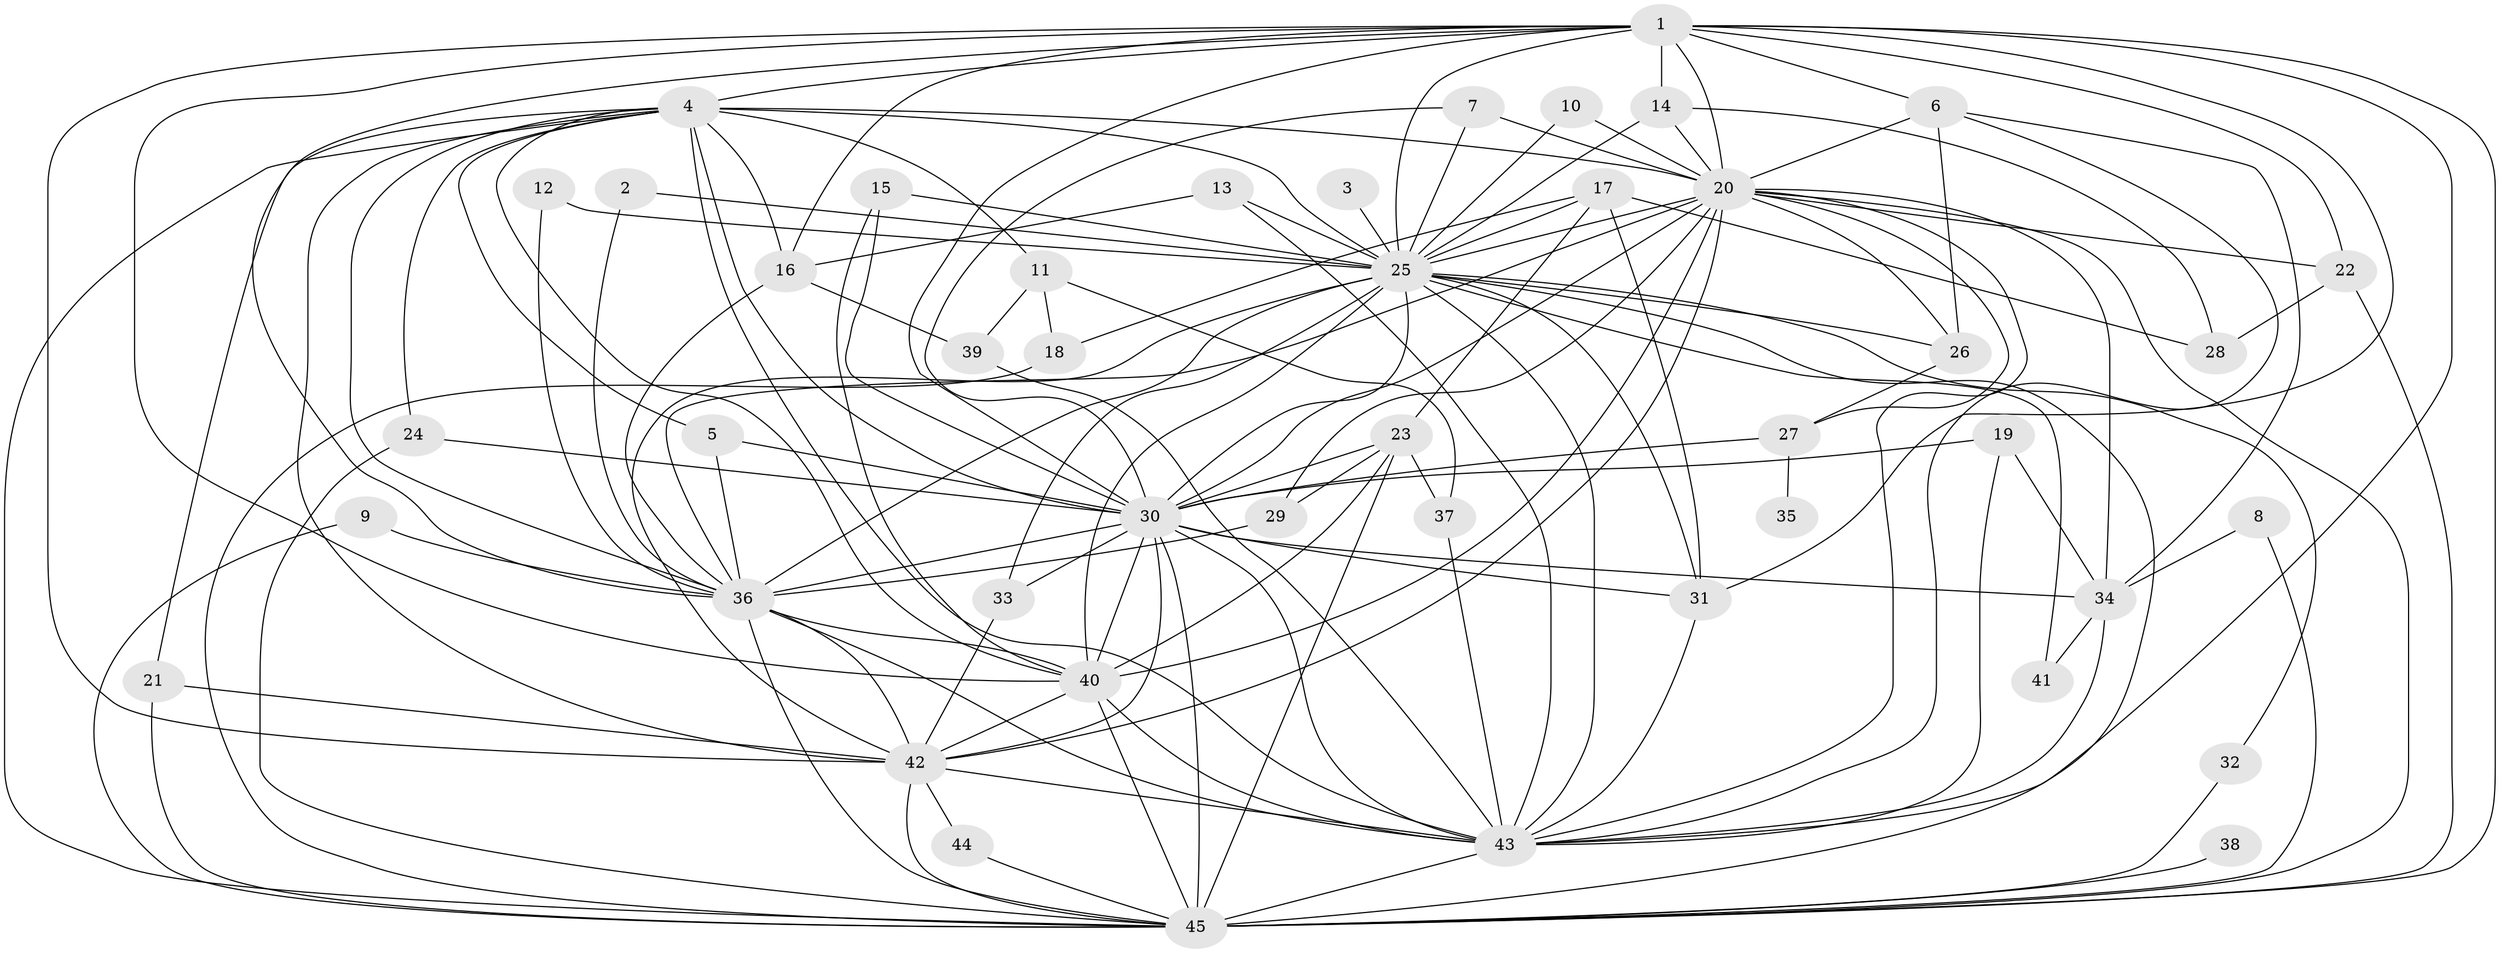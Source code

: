 // original degree distribution, {20: 0.022222222222222223, 19: 0.011111111111111112, 14: 0.022222222222222223, 23: 0.011111111111111112, 24: 0.011111111111111112, 18: 0.011111111111111112, 27: 0.011111111111111112, 22: 0.011111111111111112, 2: 0.5888888888888889, 3: 0.18888888888888888, 6: 0.022222222222222223, 5: 0.044444444444444446, 4: 0.03333333333333333, 8: 0.011111111111111112}
// Generated by graph-tools (version 1.1) at 2025/01/03/09/25 03:01:20]
// undirected, 45 vertices, 136 edges
graph export_dot {
graph [start="1"]
  node [color=gray90,style=filled];
  1;
  2;
  3;
  4;
  5;
  6;
  7;
  8;
  9;
  10;
  11;
  12;
  13;
  14;
  15;
  16;
  17;
  18;
  19;
  20;
  21;
  22;
  23;
  24;
  25;
  26;
  27;
  28;
  29;
  30;
  31;
  32;
  33;
  34;
  35;
  36;
  37;
  38;
  39;
  40;
  41;
  42;
  43;
  44;
  45;
  1 -- 4 [weight=2.0];
  1 -- 6 [weight=1.0];
  1 -- 14 [weight=1.0];
  1 -- 16 [weight=1.0];
  1 -- 20 [weight=2.0];
  1 -- 22 [weight=1.0];
  1 -- 25 [weight=2.0];
  1 -- 30 [weight=1.0];
  1 -- 31 [weight=1.0];
  1 -- 36 [weight=1.0];
  1 -- 40 [weight=1.0];
  1 -- 42 [weight=1.0];
  1 -- 43 [weight=2.0];
  1 -- 45 [weight=2.0];
  2 -- 25 [weight=1.0];
  2 -- 36 [weight=1.0];
  3 -- 25 [weight=1.0];
  4 -- 5 [weight=1.0];
  4 -- 11 [weight=2.0];
  4 -- 16 [weight=1.0];
  4 -- 20 [weight=1.0];
  4 -- 21 [weight=1.0];
  4 -- 24 [weight=1.0];
  4 -- 25 [weight=1.0];
  4 -- 30 [weight=1.0];
  4 -- 36 [weight=2.0];
  4 -- 40 [weight=1.0];
  4 -- 42 [weight=1.0];
  4 -- 43 [weight=1.0];
  4 -- 45 [weight=1.0];
  5 -- 30 [weight=1.0];
  5 -- 36 [weight=1.0];
  6 -- 20 [weight=1.0];
  6 -- 26 [weight=1.0];
  6 -- 34 [weight=1.0];
  6 -- 43 [weight=1.0];
  7 -- 20 [weight=1.0];
  7 -- 25 [weight=1.0];
  7 -- 30 [weight=1.0];
  8 -- 34 [weight=1.0];
  8 -- 45 [weight=1.0];
  9 -- 36 [weight=1.0];
  9 -- 45 [weight=1.0];
  10 -- 20 [weight=1.0];
  10 -- 25 [weight=1.0];
  11 -- 18 [weight=1.0];
  11 -- 37 [weight=1.0];
  11 -- 39 [weight=1.0];
  12 -- 25 [weight=1.0];
  12 -- 36 [weight=1.0];
  13 -- 16 [weight=1.0];
  13 -- 25 [weight=1.0];
  13 -- 43 [weight=1.0];
  14 -- 20 [weight=1.0];
  14 -- 25 [weight=1.0];
  14 -- 28 [weight=1.0];
  15 -- 25 [weight=1.0];
  15 -- 30 [weight=1.0];
  15 -- 40 [weight=1.0];
  16 -- 36 [weight=1.0];
  16 -- 39 [weight=1.0];
  17 -- 18 [weight=1.0];
  17 -- 23 [weight=1.0];
  17 -- 25 [weight=1.0];
  17 -- 28 [weight=1.0];
  17 -- 31 [weight=1.0];
  18 -- 45 [weight=1.0];
  19 -- 30 [weight=1.0];
  19 -- 34 [weight=1.0];
  19 -- 43 [weight=1.0];
  20 -- 22 [weight=1.0];
  20 -- 25 [weight=2.0];
  20 -- 26 [weight=1.0];
  20 -- 27 [weight=1.0];
  20 -- 29 [weight=1.0];
  20 -- 30 [weight=1.0];
  20 -- 34 [weight=1.0];
  20 -- 36 [weight=2.0];
  20 -- 40 [weight=2.0];
  20 -- 42 [weight=1.0];
  20 -- 43 [weight=1.0];
  20 -- 45 [weight=1.0];
  21 -- 42 [weight=1.0];
  21 -- 45 [weight=1.0];
  22 -- 28 [weight=1.0];
  22 -- 45 [weight=1.0];
  23 -- 29 [weight=1.0];
  23 -- 30 [weight=1.0];
  23 -- 37 [weight=1.0];
  23 -- 40 [weight=1.0];
  23 -- 45 [weight=1.0];
  24 -- 30 [weight=1.0];
  24 -- 45 [weight=1.0];
  25 -- 26 [weight=1.0];
  25 -- 30 [weight=2.0];
  25 -- 31 [weight=1.0];
  25 -- 32 [weight=1.0];
  25 -- 33 [weight=1.0];
  25 -- 36 [weight=1.0];
  25 -- 40 [weight=1.0];
  25 -- 41 [weight=1.0];
  25 -- 42 [weight=1.0];
  25 -- 43 [weight=1.0];
  25 -- 45 [weight=1.0];
  26 -- 27 [weight=1.0];
  27 -- 30 [weight=1.0];
  27 -- 35 [weight=1.0];
  29 -- 36 [weight=1.0];
  30 -- 31 [weight=1.0];
  30 -- 33 [weight=1.0];
  30 -- 34 [weight=2.0];
  30 -- 36 [weight=1.0];
  30 -- 40 [weight=2.0];
  30 -- 42 [weight=2.0];
  30 -- 43 [weight=1.0];
  30 -- 45 [weight=1.0];
  31 -- 43 [weight=2.0];
  32 -- 45 [weight=1.0];
  33 -- 42 [weight=1.0];
  34 -- 41 [weight=1.0];
  34 -- 43 [weight=1.0];
  36 -- 40 [weight=1.0];
  36 -- 42 [weight=2.0];
  36 -- 43 [weight=2.0];
  36 -- 45 [weight=2.0];
  37 -- 43 [weight=1.0];
  38 -- 45 [weight=1.0];
  39 -- 43 [weight=1.0];
  40 -- 42 [weight=1.0];
  40 -- 43 [weight=1.0];
  40 -- 45 [weight=2.0];
  42 -- 43 [weight=1.0];
  42 -- 44 [weight=1.0];
  42 -- 45 [weight=1.0];
  43 -- 45 [weight=2.0];
  44 -- 45 [weight=1.0];
}
